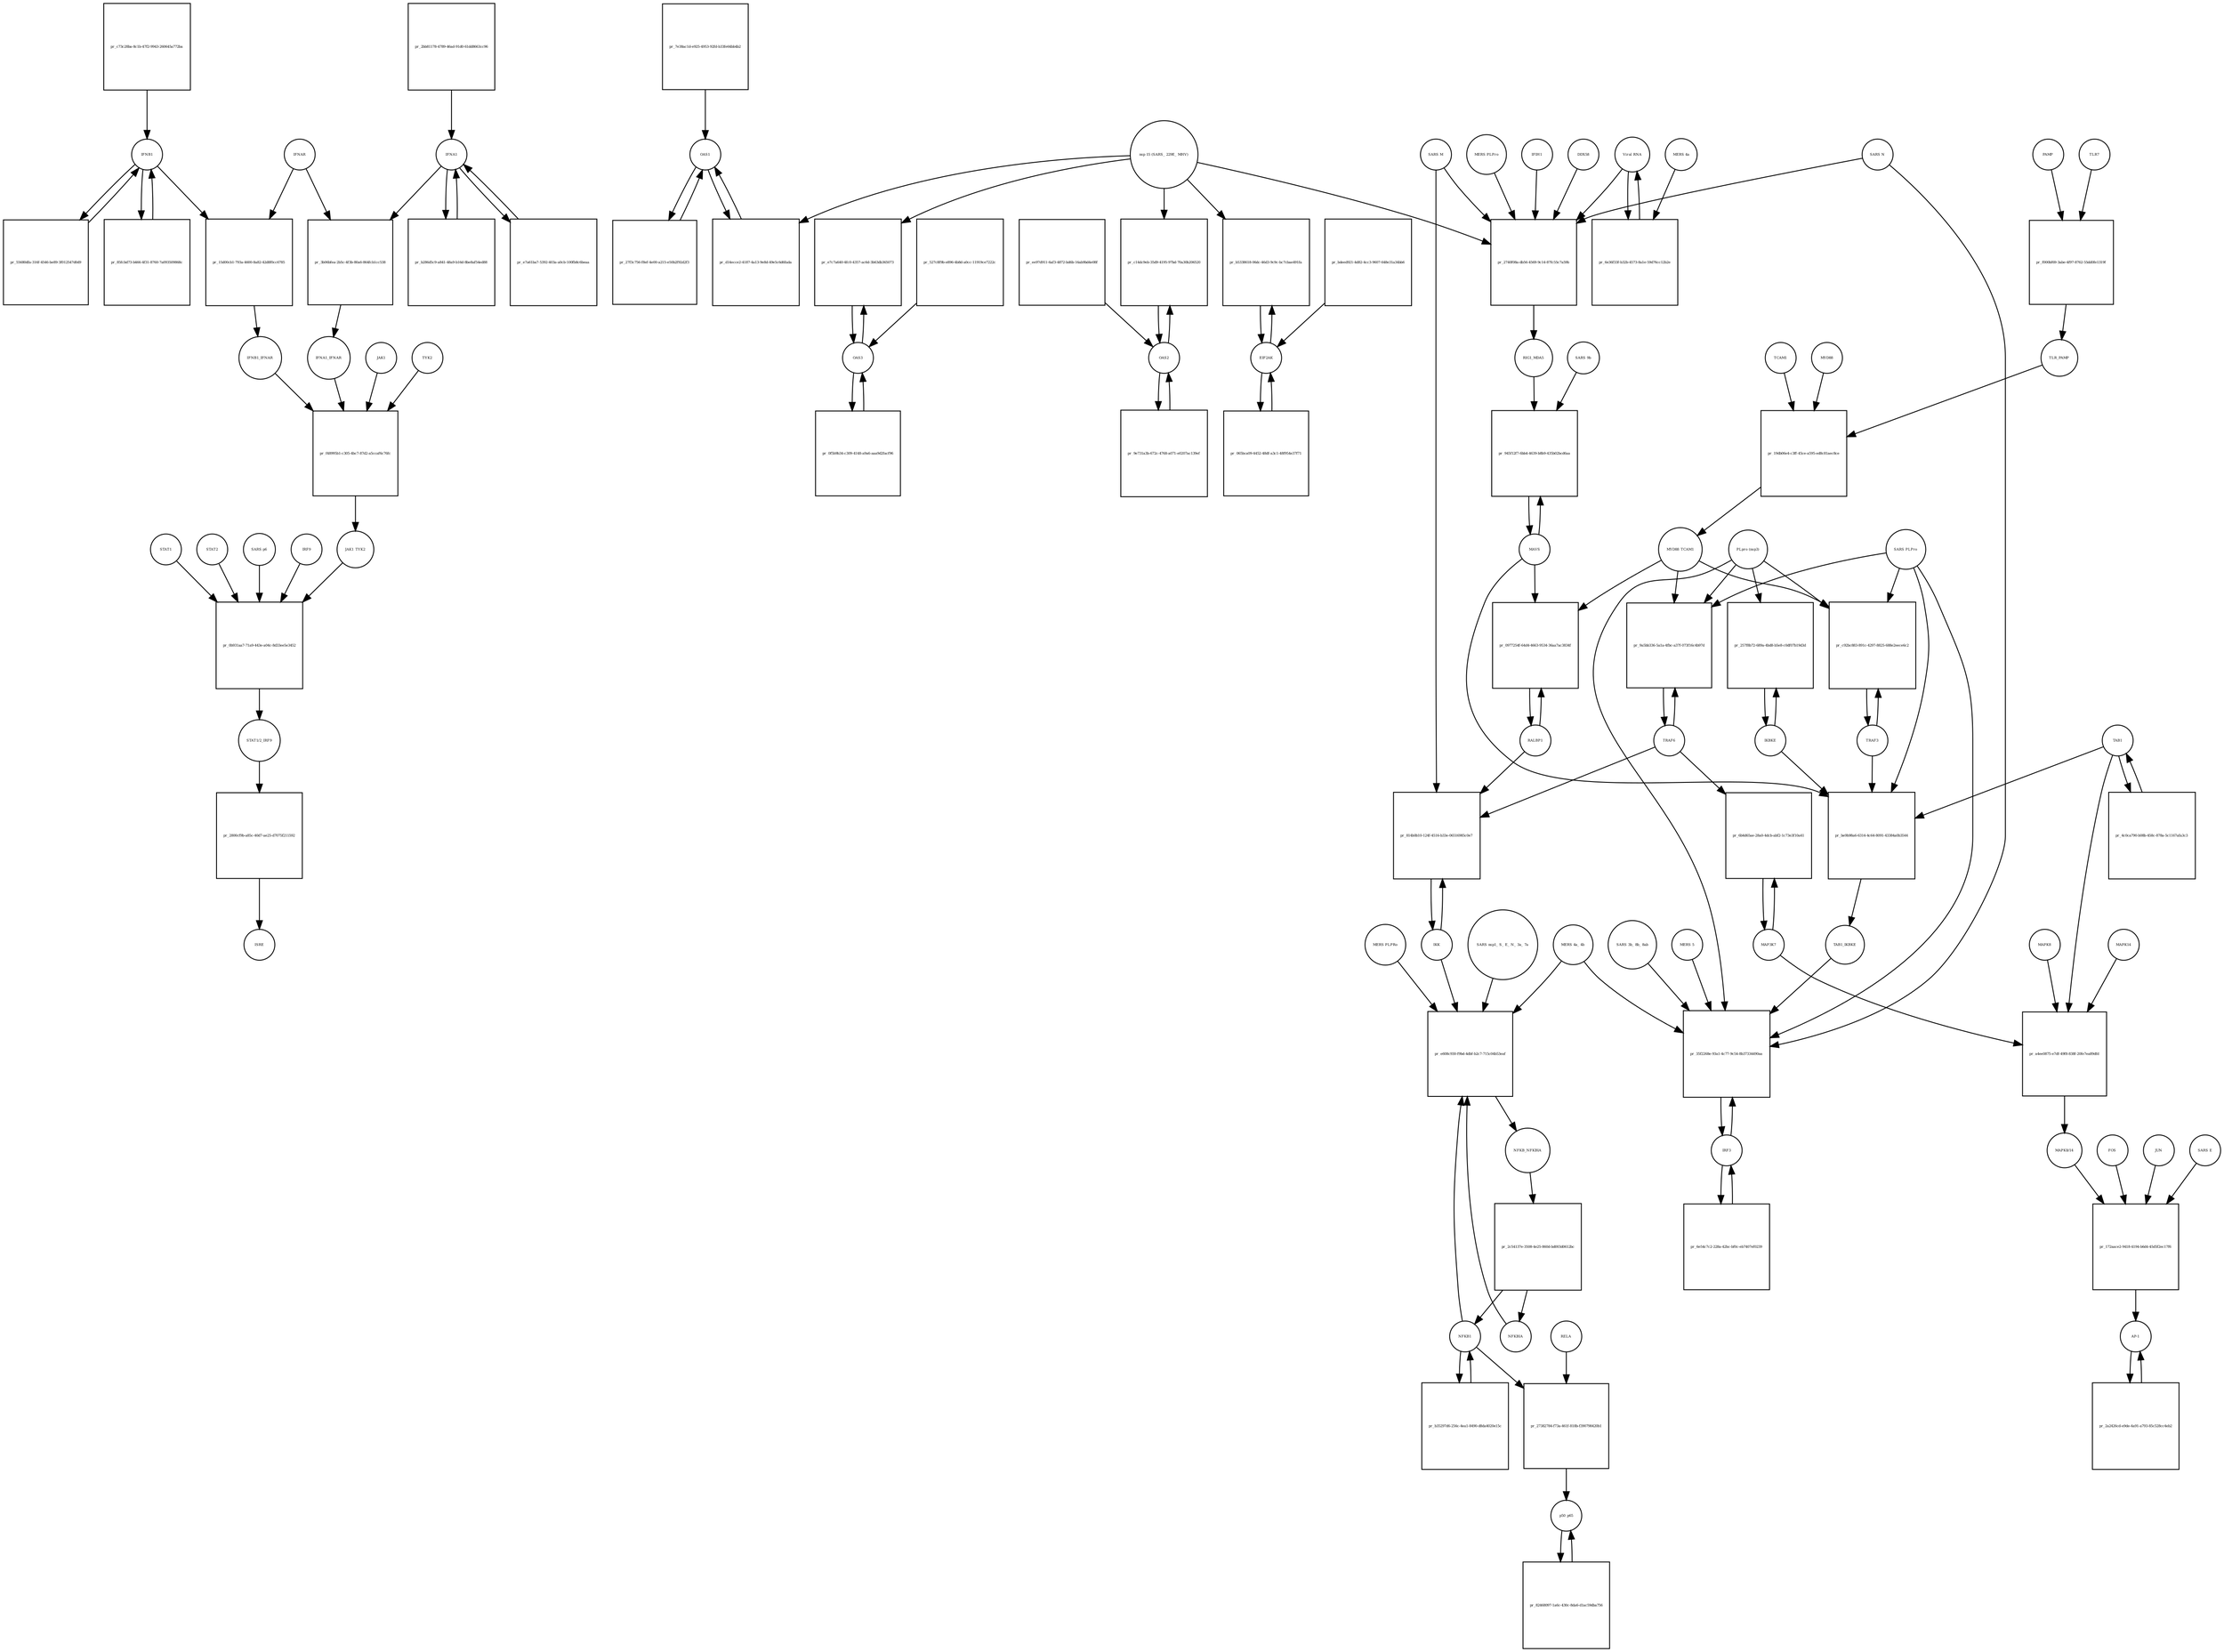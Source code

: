strict digraph  {
IFNA1 [annotation="urn_miriam_pubmed_17911435|urn_miriam_pubmed_24362405", bipartite=0, cls=macromolecule, fontsize=4, label=IFNA1, shape=circle];
"pr_3b06bfea-2b5c-4f3b-80a6-864fcb1cc538" [annotation="", bipartite=1, cls=process, fontsize=4, label="pr_3b06bfea-2b5c-4f3b-80a6-864fcb1cc538", shape=square];
IFNAR [annotation=urn_miriam_pubmed_31226023, bipartite=0, cls=complex, fontsize=4, label=IFNAR, shape=circle];
IFNA1_IFNAR [annotation=urn_miriam_pubmed_31226023, bipartite=0, cls=complex, fontsize=4, label=IFNA1_IFNAR, shape=circle];
IFNB1 [annotation=urn_miriam_pubmed_24362405, bipartite=0, cls=macromolecule, fontsize=4, label=IFNB1, shape=circle];
"pr_15d00cb1-793a-4600-8a82-42d8f0cc6785" [annotation="", bipartite=1, cls=process, fontsize=4, label="pr_15d00cb1-793a-4600-8a82-42d8f0cc6785", shape=square];
IFNB1_IFNAR [annotation=urn_miriam_pubmed_31226023, bipartite=0, cls=complex, fontsize=4, label=IFNB1_IFNAR, shape=circle];
"pr_b286d5c9-a841-48a9-b16d-8be8af54ed88" [annotation="", bipartite=1, cls=process, fontsize=4, label="pr_b286d5c9-a841-48a9-b16d-8be8af54ed88", shape=square];
"pr_55680dfa-316f-4546-be89-3f012547d0d9" [annotation="", bipartite=1, cls=process, fontsize=4, label="pr_55680dfa-316f-4546-be89-3f012547d0d9", shape=square];
"pr_c73c28ba-8c1b-47f2-9943-260645a772ba" [annotation="", bipartite=1, cls=process, fontsize=4, label="pr_c73c28ba-8c1b-47f2-9943-260645a772ba", shape=square];
"pr_85fcbd73-b466-4f31-8760-7a093509868c" [annotation="", bipartite=1, cls=process, fontsize=4, label="pr_85fcbd73-b466-4f31-8760-7a093509868c", shape=square];
"pr_2bb81178-4789-46ad-91d0-61dd8663cc96" [annotation="", bipartite=1, cls=process, fontsize=4, label="pr_2bb81178-4789-46ad-91d0-61dd8663cc96", shape=square];
"pr_e7a61ba7-5392-403a-a0cb-100fb8c6beaa" [annotation="", bipartite=1, cls=process, fontsize=4, label="pr_e7a61ba7-5392-403a-a0cb-100fb8c6beaa", shape=square];
"STAT1/2_IRF9" [annotation=urn_miriam_pubmed_31226023, bipartite=0, cls=complex, fontsize=4, label="STAT1/2_IRF9", shape=circle];
"pr_2800cf9b-a85c-40d7-ae25-d7075f211592" [annotation="", bipartite=1, cls=process, fontsize=4, label="pr_2800cf9b-a85c-40d7-ae25-d7075f211592", shape=square];
ISRE [annotation=urn_miriam_pubmed_31226023, bipartite=0, cls=complex, fontsize=4, label=ISRE, shape=circle];
"pr_7e38ac1d-e925-4953-92fd-b33fe64bb4b2" [annotation="", bipartite=1, cls=process, fontsize=4, label="pr_7e38ac1d-e925-4953-92fd-b33fe64bb4b2", shape=square];
OAS1 [annotation=urn_miriam_pubmed_31226023, bipartite=0, cls=macromolecule, fontsize=4, label=OAS1, shape=circle];
"pr_bdeed921-4d82-4cc3-9607-648e31a34bb6" [annotation="", bipartite=1, cls=process, fontsize=4, label="pr_bdeed921-4d82-4cc3-9607-648e31a34bb6", shape=square];
EIF2AK [annotation=urn_miriam_pubmed_31226023, bipartite=0, cls=macromolecule, fontsize=4, label=EIF2AK, shape=circle];
"pr_27f3c756-f8ef-4e00-a215-e50b2f92d2f3" [annotation="", bipartite=1, cls=process, fontsize=4, label="pr_27f3c756-f8ef-4e00-a215-e50b2f92d2f3", shape=square];
"pr_065bca09-4452-48df-a3c1-48f954e37f71" [annotation="", bipartite=1, cls=process, fontsize=4, label="pr_065bca09-4452-48df-a3c1-48f954e37f71", shape=square];
PAMP [annotation="", bipartite=0, cls="simple chemical", fontsize=4, label=PAMP, shape=circle];
"pr_f000bf69-3abe-4f97-8762-55dd0fe1319f" [annotation="", bipartite=1, cls=process, fontsize=4, label="pr_f000bf69-3abe-4f97-8762-55dd0fe1319f", shape=square];
TLR7 [annotation="", bipartite=0, cls=macromolecule, fontsize=4, label=TLR7, shape=circle];
TLR_PAMP [annotation="", bipartite=0, cls=complex, fontsize=4, label=TLR_PAMP, shape=circle];
TRAF6 [annotation="", bipartite=0, cls=macromolecule, fontsize=4, label=TRAF6, shape=circle];
"pr_9a5bb336-5a1a-4fbc-a37f-073f16c4b97d" [annotation="", bipartite=1, cls=process, fontsize=4, label="pr_9a5bb336-5a1a-4fbc-a37f-073f16c4b97d", shape=square];
MYD88_TCAM1 [annotation="", bipartite=0, cls=complex, fontsize=4, label=MYD88_TCAM1, shape=circle];
"PLpro (nsp3)" [annotation="", bipartite=0, cls=macromolecule, fontsize=4, label="PLpro (nsp3)", shape=circle];
"SARS PLPro" [annotation=urn_miriam_pubmed_31226023, bipartite=0, cls=macromolecule, fontsize=4, label="SARS PLPro", shape=circle];
TAB1 [annotation="", bipartite=0, cls=macromolecule, fontsize=4, label=TAB1, shape=circle];
"pr_4c0ca790-b08b-458c-878a-5c1167afa3c3" [annotation="", bipartite=1, cls=process, fontsize=4, label="pr_4c0ca790-b08b-458c-878a-5c1167afa3c3", shape=square];
MAPK8 [annotation="", bipartite=0, cls=macromolecule, fontsize=4, label=MAPK8, shape=circle];
"pr_a4ee0875-e7df-49f8-838f-20fe7ea89dfd" [annotation="", bipartite=1, cls=process, fontsize=4, label="pr_a4ee0875-e7df-49f8-838f-20fe7ea89dfd", shape=square];
MAPK14 [annotation="", bipartite=0, cls=macromolecule, fontsize=4, label=MAPK14, shape=circle];
"MAPK8/14" [annotation="", bipartite=0, cls=complex, fontsize=4, label="MAPK8/14", shape=circle];
MAP3K7 [annotation="", bipartite=0, cls=macromolecule, fontsize=4, label=MAP3K7, shape=circle];
STAT1 [annotation=urn_miriam_pubmed_31226023, bipartite=0, cls=macromolecule, fontsize=4, label=STAT1, shape=circle];
"pr_0b931aa7-71a9-443e-a04c-8d33ee5e3452" [annotation="", bipartite=1, cls=process, fontsize=4, label="pr_0b931aa7-71a9-443e-a04c-8d33ee5e3452", shape=square];
STAT2 [annotation=urn_miriam_pubmed_31226023, bipartite=0, cls=macromolecule, fontsize=4, label=STAT2, shape=circle];
JAK1_TYK2 [annotation=urn_miriam_pubmed_31226023, bipartite=0, cls=complex, fontsize=4, label=JAK1_TYK2, shape=circle];
"SARS p6" [annotation=urn_miriam_pubmed_31226023, bipartite=0, cls=macromolecule, fontsize=4, label="SARS p6", shape=circle];
IRF9 [annotation=urn_miriam_pubmed_31226023, bipartite=0, cls=macromolecule, fontsize=4, label=IRF9, shape=circle];
JAK1 [annotation=urn_miriam_pubmed_31226023, bipartite=0, cls=macromolecule, fontsize=4, label=JAK1, shape=circle];
"pr_f48995b1-c305-4bc7-87d2-a5ccaf6c76fc" [annotation="", bipartite=1, cls=process, fontsize=4, label="pr_f48995b1-c305-4bc7-87d2-a5ccaf6c76fc", shape=square];
TYK2 [annotation=urn_miriam_pubmed_31226023, bipartite=0, cls=macromolecule, fontsize=4, label=TYK2, shape=circle];
"pr_ee97d911-6af3-4872-bd6b-16ab9bd4e08f" [annotation="", bipartite=1, cls=process, fontsize=4, label="pr_ee97d911-6af3-4872-bd6b-16ab9bd4e08f", shape=square];
OAS2 [annotation=urn_miriam_pubmed_31226023, bipartite=0, cls=macromolecule, fontsize=4, label=OAS2, shape=circle];
"pr_9e731a3b-672c-4768-a071-e0207ac139ef" [annotation="", bipartite=1, cls=process, fontsize=4, label="pr_9e731a3b-672c-4768-a071-e0207ac139ef", shape=square];
"pr_527c8f9b-e896-4b8d-a0cc-11919ce7222c" [annotation="", bipartite=1, cls=process, fontsize=4, label="pr_527c8f9b-e896-4b8d-a0cc-11919ce7222c", shape=square];
OAS3 [annotation=urn_miriam_pubmed_31226023, bipartite=0, cls=macromolecule, fontsize=4, label=OAS3, shape=circle];
"pr_0f5b9b34-c309-4148-a9a6-aaa9d2facf96" [annotation="", bipartite=1, cls=process, fontsize=4, label="pr_0f5b9b34-c309-4148-a9a6-aaa9d2facf96", shape=square];
TRAF3 [annotation="", bipartite=0, cls=macromolecule, fontsize=4, label=TRAF3, shape=circle];
"pr_c92bc883-891c-4297-8825-688e2eece6c2" [annotation="", bipartite=1, cls=process, fontsize=4, label="pr_c92bc883-891c-4297-8825-688e2eece6c2", shape=square];
"pr_6b4d65ae-28a0-4dcb-abf2-1c73e3f10a41" [annotation="", bipartite=1, cls=process, fontsize=4, label="pr_6b4d65ae-28a0-4dcb-abf2-1c73e3f10a41", shape=square];
FOS [annotation="", bipartite=0, cls=macromolecule, fontsize=4, label=FOS, shape=circle];
"pr_172aace2-9418-4194-b6d4-45d5f2ec17f6" [annotation="", bipartite=1, cls=process, fontsize=4, label="pr_172aace2-9418-4194-b6d4-45d5f2ec17f6", shape=square];
JUN [annotation="", bipartite=0, cls=macromolecule, fontsize=4, label=JUN, shape=circle];
"AP-1" [annotation="", bipartite=0, cls=complex, fontsize=4, label="AP-1", shape=circle];
"SARS E" [annotation=urn_miriam_pubmed_31226023, bipartite=0, cls=macromolecule, fontsize=4, label="SARS E", shape=circle];
"pr_2a2426cd-e9de-4a91-a793-85c528cc4eb2" [annotation="", bipartite=1, cls=process, fontsize=4, label="pr_2a2426cd-e9de-4a91-a793-85c528cc4eb2", shape=square];
IKK [annotation="", bipartite=0, cls=complex, fontsize=4, label=IKK, shape=circle];
"pr_814b0b10-124f-4516-b33e-06516985c0e7" [annotation="", bipartite=1, cls=process, fontsize=4, label="pr_814b0b10-124f-4516-b33e-06516985c0e7", shape=square];
RALBP1 [annotation="", bipartite=0, cls=macromolecule, fontsize=4, label=RALBP1, shape=circle];
"SARS M" [annotation=urn_miriam_pubmed_31226023, bipartite=0, cls=macromolecule, fontsize=4, label="SARS M", shape=circle];
NFKB_NFKBIA [annotation="", bipartite=0, cls=complex, fontsize=4, label=NFKB_NFKBIA, shape=circle];
"pr_2c54137e-3508-4e25-860d-bd003d0612bc" [annotation="", bipartite=1, cls=process, fontsize=4, label="pr_2c54137e-3508-4e25-860d-bd003d0612bc", shape=square];
NFKBIA [annotation="", bipartite=0, cls=macromolecule, fontsize=4, label=NFKBIA, shape=circle];
NFKB1 [annotation="", bipartite=0, cls=macromolecule, fontsize=4, label=NFKB1, shape=circle];
"pr_e608c930-f9bd-4dbf-b2c7-715c04b53eaf" [annotation="", bipartite=1, cls=process, fontsize=4, label="pr_e608c930-f9bd-4dbf-b2c7-715c04b53eaf", shape=square];
"SARS nsp1_ S_ E_ N_ 3a_ 7a" [annotation=urn_miriam_pubmed_31226023, bipartite=0, cls=macromolecule, fontsize=4, label="SARS nsp1_ S_ E_ N_ 3a_ 7a", shape=circle];
"MERS 4a_ 4b" [annotation="", bipartite=0, cls=macromolecule, fontsize=4, label="MERS 4a_ 4b", shape=circle];
"MERS PLPRo" [annotation="", bipartite=0, cls=macromolecule, fontsize=4, label="MERS PLPRo", shape=circle];
"pr_b35297d6-256c-4ea1-8490-d8da4020e15c" [annotation="", bipartite=1, cls=process, fontsize=4, label="pr_b35297d6-256c-4ea1-8490-d8da4020e15c", shape=square];
IKBKE [annotation="", bipartite=0, cls=macromolecule, fontsize=4, label=IKBKE, shape=circle];
"pr_257f8b72-689a-4bd8-b5e8-c0df07b19d3d" [annotation="", bipartite=1, cls=process, fontsize=4, label="pr_257f8b72-689a-4bd8-b5e8-c0df07b19d3d", shape=square];
"pr_be9b98a6-6314-4c64-8091-43384a0b3544" [annotation="", bipartite=1, cls=process, fontsize=4, label="pr_be9b98a6-6314-4c64-8091-43384a0b3544", shape=square];
TAB1_IKBKE [annotation="", bipartite=0, cls=complex, fontsize=4, label=TAB1_IKBKE, shape=circle];
MAVS [annotation="", bipartite=0, cls=macromolecule, fontsize=4, label=MAVS, shape=circle];
IRF3 [annotation="", bipartite=0, cls=macromolecule, fontsize=4, label=IRF3, shape=circle];
"pr_35f2268e-93a1-4c77-9c54-8b37334490aa" [annotation="", bipartite=1, cls=process, fontsize=4, label="pr_35f2268e-93a1-4c77-9c54-8b37334490aa", shape=square];
"SARS 3b_ 8b_ 8ab" [annotation=urn_miriam_pubmed_31226023, bipartite=0, cls=macromolecule, fontsize=4, label="SARS 3b_ 8b_ 8ab", shape=circle];
"MERS 5" [annotation="", bipartite=0, cls=macromolecule, fontsize=4, label="MERS 5", shape=circle];
"SARS N" [annotation="", bipartite=0, cls=macromolecule, fontsize=4, label="SARS N", shape=circle];
"pr_6e54c7c2-228a-42bc-bf0c-eb7407ef0239" [annotation="", bipartite=1, cls=process, fontsize=4, label="pr_6e54c7c2-228a-42bc-bf0c-eb7407ef0239", shape=square];
TCAM1 [annotation="", bipartite=0, cls=macromolecule, fontsize=4, label=TCAM1, shape=circle];
"pr_19db06e4-c3ff-45ce-a595-ed8c81aec8ce" [annotation="", bipartite=1, cls=process, fontsize=4, label="pr_19db06e4-c3ff-45ce-a595-ed8c81aec8ce", shape=square];
MYD88 [annotation=urn_miriam_pubmed_31226023, bipartite=0, cls=macromolecule, fontsize=4, label=MYD88, shape=circle];
"pr_0977254f-64d4-4663-9534-36aa7ac3834f" [annotation="", bipartite=1, cls=process, fontsize=4, label="pr_0977254f-64d4-4663-9534-36aa7ac3834f", shape=square];
RELA [annotation="", bipartite=0, cls=macromolecule, fontsize=4, label=RELA, shape=circle];
"pr_27382784-f73a-461f-818b-f390798420b1" [annotation="", bipartite=1, cls=process, fontsize=4, label="pr_27382784-f73a-461f-818b-f390798420b1", shape=square];
p50_p65 [annotation="", bipartite=0, cls=complex, fontsize=4, label=p50_p65, shape=circle];
"pr_82468097-1a6c-430c-8da6-d1ac59dba756" [annotation="", bipartite=1, cls=process, fontsize=4, label="pr_82468097-1a6c-430c-8da6-d1ac59dba756", shape=square];
IFIH1 [annotation="", bipartite=0, cls=macromolecule, fontsize=4, label=IFIH1, shape=circle];
"pr_2740f08a-db56-4569-9c14-87fc55c7a59b" [annotation="", bipartite=1, cls=process, fontsize=4, label="pr_2740f08a-db56-4569-9c14-87fc55c7a59b", shape=square];
DDX58 [annotation="", bipartite=0, cls=macromolecule, fontsize=4, label=DDX58, shape=circle];
RIG1_MDA5 [annotation="", bipartite=0, cls=complex, fontsize=4, label=RIG1_MDA5, shape=circle];
"Viral RNA" [annotation="", bipartite=0, cls="simple chemical", fontsize=4, label="Viral RNA", shape=circle];
"nsp 15 (SARS_ 229E_ MHV)" [annotation=urn_miriam_pubmed_31226023, bipartite=0, cls=macromolecule, fontsize=4, label="nsp 15 (SARS_ 229E_ MHV)", shape=circle];
"MERS PLPro" [annotation="", bipartite=0, cls=macromolecule, fontsize=4, label="MERS PLPro", shape=circle];
"pr_945f12f7-6bb4-4639-b8b9-435b02bcd6aa" [annotation="", bipartite=1, cls=process, fontsize=4, label="pr_945f12f7-6bb4-4639-b8b9-435b02bcd6aa", shape=square];
"SARS 9b" [annotation=urn_miriam_pubmed_31226023, bipartite=0, cls=macromolecule, fontsize=4, label="SARS 9b", shape=circle];
"pr_e7c7a640-4fc0-4357-ac6d-3b63db365073" [annotation="", bipartite=1, cls=process, fontsize=4, label="pr_e7c7a640-4fc0-4357-ac6d-3b63db365073", shape=square];
"pr_c14dc9eb-35d9-4195-97bd-70a30b206520" [annotation="", bipartite=1, cls=process, fontsize=4, label="pr_c14dc9eb-35d9-4195-97bd-70a30b206520", shape=square];
"pr_d14ecce2-4187-4a13-9e8d-49e5c6d6fada" [annotation="", bipartite=1, cls=process, fontsize=4, label="pr_d14ecce2-4187-4a13-9e8d-49e5c6d6fada", shape=square];
"pr_b5338618-06dc-46d3-9c9c-bc7cbae491fa" [annotation="", bipartite=1, cls=process, fontsize=4, label="pr_b5338618-06dc-46d3-9c9c-bc7cbae491fa", shape=square];
"pr_6e36f33f-b32b-4573-8a1e-59d76cc12b2e" [annotation="", bipartite=1, cls=process, fontsize=4, label="pr_6e36f33f-b32b-4573-8a1e-59d76cc12b2e", shape=square];
"MERS 4a" [annotation="", bipartite=0, cls=macromolecule, fontsize=4, label="MERS 4a", shape=circle];
IFNA1 -> "pr_3b06bfea-2b5c-4f3b-80a6-864fcb1cc538"  [annotation="", interaction_type=consumption];
IFNA1 -> "pr_b286d5c9-a841-48a9-b16d-8be8af54ed88"  [annotation="", interaction_type=consumption];
IFNA1 -> "pr_e7a61ba7-5392-403a-a0cb-100fb8c6beaa"  [annotation="", interaction_type=consumption];
"pr_3b06bfea-2b5c-4f3b-80a6-864fcb1cc538" -> IFNA1_IFNAR  [annotation="", interaction_type=production];
IFNAR -> "pr_3b06bfea-2b5c-4f3b-80a6-864fcb1cc538"  [annotation="", interaction_type=consumption];
IFNAR -> "pr_15d00cb1-793a-4600-8a82-42d8f0cc6785"  [annotation="", interaction_type=consumption];
IFNA1_IFNAR -> "pr_f48995b1-c305-4bc7-87d2-a5ccaf6c76fc"  [annotation=urn_miriam_pubmed_31226023, interaction_type=catalysis];
IFNB1 -> "pr_15d00cb1-793a-4600-8a82-42d8f0cc6785"  [annotation="", interaction_type=consumption];
IFNB1 -> "pr_55680dfa-316f-4546-be89-3f012547d0d9"  [annotation="", interaction_type=consumption];
IFNB1 -> "pr_85fcbd73-b466-4f31-8760-7a093509868c"  [annotation="", interaction_type=consumption];
"pr_15d00cb1-793a-4600-8a82-42d8f0cc6785" -> IFNB1_IFNAR  [annotation="", interaction_type=production];
IFNB1_IFNAR -> "pr_f48995b1-c305-4bc7-87d2-a5ccaf6c76fc"  [annotation=urn_miriam_pubmed_31226023, interaction_type=catalysis];
"pr_b286d5c9-a841-48a9-b16d-8be8af54ed88" -> IFNA1  [annotation="", interaction_type=production];
"pr_55680dfa-316f-4546-be89-3f012547d0d9" -> IFNB1  [annotation="", interaction_type=production];
"pr_c73c28ba-8c1b-47f2-9943-260645a772ba" -> IFNB1  [annotation="", interaction_type=production];
"pr_85fcbd73-b466-4f31-8760-7a093509868c" -> IFNB1  [annotation="", interaction_type=production];
"pr_2bb81178-4789-46ad-91d0-61dd8663cc96" -> IFNA1  [annotation="", interaction_type=production];
"pr_e7a61ba7-5392-403a-a0cb-100fb8c6beaa" -> IFNA1  [annotation="", interaction_type=production];
"STAT1/2_IRF9" -> "pr_2800cf9b-a85c-40d7-ae25-d7075f211592"  [annotation="", interaction_type=consumption];
"pr_2800cf9b-a85c-40d7-ae25-d7075f211592" -> ISRE  [annotation="", interaction_type=production];
"pr_7e38ac1d-e925-4953-92fd-b33fe64bb4b2" -> OAS1  [annotation="", interaction_type=production];
OAS1 -> "pr_27f3c756-f8ef-4e00-a215-e50b2f92d2f3"  [annotation="", interaction_type=consumption];
OAS1 -> "pr_d14ecce2-4187-4a13-9e8d-49e5c6d6fada"  [annotation="", interaction_type=consumption];
"pr_bdeed921-4d82-4cc3-9607-648e31a34bb6" -> EIF2AK  [annotation="", interaction_type=production];
EIF2AK -> "pr_065bca09-4452-48df-a3c1-48f954e37f71"  [annotation="", interaction_type=consumption];
EIF2AK -> "pr_b5338618-06dc-46d3-9c9c-bc7cbae491fa"  [annotation="", interaction_type=consumption];
"pr_27f3c756-f8ef-4e00-a215-e50b2f92d2f3" -> OAS1  [annotation="", interaction_type=production];
"pr_065bca09-4452-48df-a3c1-48f954e37f71" -> EIF2AK  [annotation="", interaction_type=production];
PAMP -> "pr_f000bf69-3abe-4f97-8762-55dd0fe1319f"  [annotation="", interaction_type=consumption];
"pr_f000bf69-3abe-4f97-8762-55dd0fe1319f" -> TLR_PAMP  [annotation="", interaction_type=production];
TLR7 -> "pr_f000bf69-3abe-4f97-8762-55dd0fe1319f"  [annotation="", interaction_type=consumption];
TLR_PAMP -> "pr_19db06e4-c3ff-45ce-a595-ed8c81aec8ce"  [annotation="", interaction_type=catalysis];
TRAF6 -> "pr_9a5bb336-5a1a-4fbc-a37f-073f16c4b97d"  [annotation="", interaction_type=consumption];
TRAF6 -> "pr_6b4d65ae-28a0-4dcb-abf2-1c73e3f10a41"  [annotation="", interaction_type=catalysis];
TRAF6 -> "pr_814b0b10-124f-4516-b33e-06516985c0e7"  [annotation="", interaction_type=catalysis];
"pr_9a5bb336-5a1a-4fbc-a37f-073f16c4b97d" -> TRAF6  [annotation="", interaction_type=production];
MYD88_TCAM1 -> "pr_9a5bb336-5a1a-4fbc-a37f-073f16c4b97d"  [annotation=urn_miriam_pubmed_31226023, interaction_type=catalysis];
MYD88_TCAM1 -> "pr_c92bc883-891c-4297-8825-688e2eece6c2"  [annotation="", interaction_type=catalysis];
MYD88_TCAM1 -> "pr_0977254f-64d4-4663-9534-36aa7ac3834f"  [annotation="", interaction_type=catalysis];
"PLpro (nsp3)" -> "pr_9a5bb336-5a1a-4fbc-a37f-073f16c4b97d"  [annotation=urn_miriam_pubmed_31226023, interaction_type=inhibition];
"PLpro (nsp3)" -> "pr_c92bc883-891c-4297-8825-688e2eece6c2"  [annotation="", interaction_type=inhibition];
"PLpro (nsp3)" -> "pr_257f8b72-689a-4bd8-b5e8-c0df07b19d3d"  [annotation="", interaction_type=inhibition];
"PLpro (nsp3)" -> "pr_35f2268e-93a1-4c77-9c54-8b37334490aa"  [annotation="", interaction_type=inhibition];
"SARS PLPro" -> "pr_9a5bb336-5a1a-4fbc-a37f-073f16c4b97d"  [annotation=urn_miriam_pubmed_31226023, interaction_type=inhibition];
"SARS PLPro" -> "pr_c92bc883-891c-4297-8825-688e2eece6c2"  [annotation="", interaction_type=inhibition];
"SARS PLPro" -> "pr_be9b98a6-6314-4c64-8091-43384a0b3544"  [annotation="", interaction_type=inhibition];
"SARS PLPro" -> "pr_35f2268e-93a1-4c77-9c54-8b37334490aa"  [annotation="", interaction_type=inhibition];
TAB1 -> "pr_4c0ca790-b08b-458c-878a-5c1167afa3c3"  [annotation="", interaction_type=consumption];
TAB1 -> "pr_a4ee0875-e7df-49f8-838f-20fe7ea89dfd"  [annotation="", interaction_type=catalysis];
TAB1 -> "pr_be9b98a6-6314-4c64-8091-43384a0b3544"  [annotation="", interaction_type=consumption];
"pr_4c0ca790-b08b-458c-878a-5c1167afa3c3" -> TAB1  [annotation="", interaction_type=production];
MAPK8 -> "pr_a4ee0875-e7df-49f8-838f-20fe7ea89dfd"  [annotation="", interaction_type=consumption];
"pr_a4ee0875-e7df-49f8-838f-20fe7ea89dfd" -> "MAPK8/14"  [annotation="", interaction_type=production];
MAPK14 -> "pr_a4ee0875-e7df-49f8-838f-20fe7ea89dfd"  [annotation="", interaction_type=consumption];
"MAPK8/14" -> "pr_172aace2-9418-4194-b6d4-45d5f2ec17f6"  [annotation="", interaction_type=catalysis];
MAP3K7 -> "pr_a4ee0875-e7df-49f8-838f-20fe7ea89dfd"  [annotation="", interaction_type=catalysis];
MAP3K7 -> "pr_6b4d65ae-28a0-4dcb-abf2-1c73e3f10a41"  [annotation="", interaction_type=consumption];
STAT1 -> "pr_0b931aa7-71a9-443e-a04c-8d33ee5e3452"  [annotation="", interaction_type=consumption];
"pr_0b931aa7-71a9-443e-a04c-8d33ee5e3452" -> "STAT1/2_IRF9"  [annotation="", interaction_type=production];
STAT2 -> "pr_0b931aa7-71a9-443e-a04c-8d33ee5e3452"  [annotation="", interaction_type=consumption];
JAK1_TYK2 -> "pr_0b931aa7-71a9-443e-a04c-8d33ee5e3452"  [annotation=urn_miriam_pubmed_31226023, interaction_type=catalysis];
"SARS p6" -> "pr_0b931aa7-71a9-443e-a04c-8d33ee5e3452"  [annotation=urn_miriam_pubmed_31226023, interaction_type=inhibition];
IRF9 -> "pr_0b931aa7-71a9-443e-a04c-8d33ee5e3452"  [annotation="", interaction_type=consumption];
JAK1 -> "pr_f48995b1-c305-4bc7-87d2-a5ccaf6c76fc"  [annotation="", interaction_type=consumption];
"pr_f48995b1-c305-4bc7-87d2-a5ccaf6c76fc" -> JAK1_TYK2  [annotation="", interaction_type=production];
TYK2 -> "pr_f48995b1-c305-4bc7-87d2-a5ccaf6c76fc"  [annotation="", interaction_type=consumption];
"pr_ee97d911-6af3-4872-bd6b-16ab9bd4e08f" -> OAS2  [annotation="", interaction_type=production];
OAS2 -> "pr_9e731a3b-672c-4768-a071-e0207ac139ef"  [annotation="", interaction_type=consumption];
OAS2 -> "pr_c14dc9eb-35d9-4195-97bd-70a30b206520"  [annotation="", interaction_type=consumption];
"pr_9e731a3b-672c-4768-a071-e0207ac139ef" -> OAS2  [annotation="", interaction_type=production];
"pr_527c8f9b-e896-4b8d-a0cc-11919ce7222c" -> OAS3  [annotation="", interaction_type=production];
OAS3 -> "pr_0f5b9b34-c309-4148-a9a6-aaa9d2facf96"  [annotation="", interaction_type=consumption];
OAS3 -> "pr_e7c7a640-4fc0-4357-ac6d-3b63db365073"  [annotation="", interaction_type=consumption];
"pr_0f5b9b34-c309-4148-a9a6-aaa9d2facf96" -> OAS3  [annotation="", interaction_type=production];
TRAF3 -> "pr_c92bc883-891c-4297-8825-688e2eece6c2"  [annotation="", interaction_type=consumption];
TRAF3 -> "pr_be9b98a6-6314-4c64-8091-43384a0b3544"  [annotation="", interaction_type=catalysis];
"pr_c92bc883-891c-4297-8825-688e2eece6c2" -> TRAF3  [annotation="", interaction_type=production];
"pr_6b4d65ae-28a0-4dcb-abf2-1c73e3f10a41" -> MAP3K7  [annotation="", interaction_type=production];
FOS -> "pr_172aace2-9418-4194-b6d4-45d5f2ec17f6"  [annotation="", interaction_type=consumption];
"pr_172aace2-9418-4194-b6d4-45d5f2ec17f6" -> "AP-1"  [annotation="", interaction_type=production];
JUN -> "pr_172aace2-9418-4194-b6d4-45d5f2ec17f6"  [annotation="", interaction_type=consumption];
"AP-1" -> "pr_2a2426cd-e9de-4a91-a793-85c528cc4eb2"  [annotation="", interaction_type=consumption];
"SARS E" -> "pr_172aace2-9418-4194-b6d4-45d5f2ec17f6"  [annotation="", interaction_type=catalysis];
"pr_2a2426cd-e9de-4a91-a793-85c528cc4eb2" -> "AP-1"  [annotation="", interaction_type=production];
IKK -> "pr_814b0b10-124f-4516-b33e-06516985c0e7"  [annotation="", interaction_type=consumption];
IKK -> "pr_e608c930-f9bd-4dbf-b2c7-715c04b53eaf"  [annotation="", interaction_type=inhibition];
"pr_814b0b10-124f-4516-b33e-06516985c0e7" -> IKK  [annotation="", interaction_type=production];
RALBP1 -> "pr_814b0b10-124f-4516-b33e-06516985c0e7"  [annotation="", interaction_type=catalysis];
RALBP1 -> "pr_0977254f-64d4-4663-9534-36aa7ac3834f"  [annotation="", interaction_type=consumption];
"SARS M" -> "pr_814b0b10-124f-4516-b33e-06516985c0e7"  [annotation="", interaction_type=inhibition];
"SARS M" -> "pr_2740f08a-db56-4569-9c14-87fc55c7a59b"  [annotation="", interaction_type=inhibition];
NFKB_NFKBIA -> "pr_2c54137e-3508-4e25-860d-bd003d0612bc"  [annotation="", interaction_type=consumption];
"pr_2c54137e-3508-4e25-860d-bd003d0612bc" -> NFKBIA  [annotation="", interaction_type=production];
"pr_2c54137e-3508-4e25-860d-bd003d0612bc" -> NFKB1  [annotation="", interaction_type=production];
NFKBIA -> "pr_e608c930-f9bd-4dbf-b2c7-715c04b53eaf"  [annotation="", interaction_type=consumption];
NFKB1 -> "pr_e608c930-f9bd-4dbf-b2c7-715c04b53eaf"  [annotation="", interaction_type=consumption];
NFKB1 -> "pr_b35297d6-256c-4ea1-8490-d8da4020e15c"  [annotation="", interaction_type=consumption];
NFKB1 -> "pr_27382784-f73a-461f-818b-f390798420b1"  [annotation="", interaction_type=consumption];
"pr_e608c930-f9bd-4dbf-b2c7-715c04b53eaf" -> NFKB_NFKBIA  [annotation="", interaction_type=production];
"SARS nsp1_ S_ E_ N_ 3a_ 7a" -> "pr_e608c930-f9bd-4dbf-b2c7-715c04b53eaf"  [annotation="", interaction_type=catalysis];
"MERS 4a_ 4b" -> "pr_e608c930-f9bd-4dbf-b2c7-715c04b53eaf"  [annotation="", interaction_type=inhibition];
"MERS 4a_ 4b" -> "pr_35f2268e-93a1-4c77-9c54-8b37334490aa"  [annotation="", interaction_type=inhibition];
"MERS PLPRo" -> "pr_e608c930-f9bd-4dbf-b2c7-715c04b53eaf"  [annotation="", interaction_type=inhibition];
"pr_b35297d6-256c-4ea1-8490-d8da4020e15c" -> NFKB1  [annotation="", interaction_type=production];
IKBKE -> "pr_257f8b72-689a-4bd8-b5e8-c0df07b19d3d"  [annotation="", interaction_type=consumption];
IKBKE -> "pr_be9b98a6-6314-4c64-8091-43384a0b3544"  [annotation="", interaction_type=consumption];
"pr_257f8b72-689a-4bd8-b5e8-c0df07b19d3d" -> IKBKE  [annotation="", interaction_type=production];
"pr_be9b98a6-6314-4c64-8091-43384a0b3544" -> TAB1_IKBKE  [annotation="", interaction_type=production];
TAB1_IKBKE -> "pr_35f2268e-93a1-4c77-9c54-8b37334490aa"  [annotation="", interaction_type=catalysis];
MAVS -> "pr_be9b98a6-6314-4c64-8091-43384a0b3544"  [annotation="", interaction_type=catalysis];
MAVS -> "pr_0977254f-64d4-4663-9534-36aa7ac3834f"  [annotation="", interaction_type=catalysis];
MAVS -> "pr_945f12f7-6bb4-4639-b8b9-435b02bcd6aa"  [annotation="", interaction_type=consumption];
IRF3 -> "pr_35f2268e-93a1-4c77-9c54-8b37334490aa"  [annotation="", interaction_type=consumption];
IRF3 -> "pr_6e54c7c2-228a-42bc-bf0c-eb7407ef0239"  [annotation="", interaction_type=consumption];
"pr_35f2268e-93a1-4c77-9c54-8b37334490aa" -> IRF3  [annotation="", interaction_type=production];
"SARS 3b_ 8b_ 8ab" -> "pr_35f2268e-93a1-4c77-9c54-8b37334490aa"  [annotation="", interaction_type=inhibition];
"MERS 5" -> "pr_35f2268e-93a1-4c77-9c54-8b37334490aa"  [annotation="", interaction_type=inhibition];
"SARS N" -> "pr_35f2268e-93a1-4c77-9c54-8b37334490aa"  [annotation="", interaction_type=inhibition];
"SARS N" -> "pr_2740f08a-db56-4569-9c14-87fc55c7a59b"  [annotation="", interaction_type=inhibition];
"pr_6e54c7c2-228a-42bc-bf0c-eb7407ef0239" -> IRF3  [annotation="", interaction_type=production];
TCAM1 -> "pr_19db06e4-c3ff-45ce-a595-ed8c81aec8ce"  [annotation="", interaction_type=consumption];
"pr_19db06e4-c3ff-45ce-a595-ed8c81aec8ce" -> MYD88_TCAM1  [annotation="", interaction_type=production];
MYD88 -> "pr_19db06e4-c3ff-45ce-a595-ed8c81aec8ce"  [annotation="", interaction_type=consumption];
"pr_0977254f-64d4-4663-9534-36aa7ac3834f" -> RALBP1  [annotation="", interaction_type=production];
RELA -> "pr_27382784-f73a-461f-818b-f390798420b1"  [annotation="", interaction_type=consumption];
"pr_27382784-f73a-461f-818b-f390798420b1" -> p50_p65  [annotation="", interaction_type=production];
p50_p65 -> "pr_82468097-1a6c-430c-8da6-d1ac59dba756"  [annotation="", interaction_type=consumption];
"pr_82468097-1a6c-430c-8da6-d1ac59dba756" -> p50_p65  [annotation="", interaction_type=production];
IFIH1 -> "pr_2740f08a-db56-4569-9c14-87fc55c7a59b"  [annotation="", interaction_type=consumption];
"pr_2740f08a-db56-4569-9c14-87fc55c7a59b" -> RIG1_MDA5  [annotation="", interaction_type=production];
DDX58 -> "pr_2740f08a-db56-4569-9c14-87fc55c7a59b"  [annotation="", interaction_type=consumption];
RIG1_MDA5 -> "pr_945f12f7-6bb4-4639-b8b9-435b02bcd6aa"  [annotation="", interaction_type=catalysis];
"Viral RNA" -> "pr_2740f08a-db56-4569-9c14-87fc55c7a59b"  [annotation="", interaction_type=catalysis];
"Viral RNA" -> "pr_6e36f33f-b32b-4573-8a1e-59d76cc12b2e"  [annotation="", interaction_type=consumption];
"nsp 15 (SARS_ 229E_ MHV)" -> "pr_2740f08a-db56-4569-9c14-87fc55c7a59b"  [annotation="", interaction_type=inhibition];
"nsp 15 (SARS_ 229E_ MHV)" -> "pr_e7c7a640-4fc0-4357-ac6d-3b63db365073"  [annotation="", interaction_type=inhibition];
"nsp 15 (SARS_ 229E_ MHV)" -> "pr_c14dc9eb-35d9-4195-97bd-70a30b206520"  [annotation="", interaction_type=inhibition];
"nsp 15 (SARS_ 229E_ MHV)" -> "pr_d14ecce2-4187-4a13-9e8d-49e5c6d6fada"  [annotation="", interaction_type=inhibition];
"nsp 15 (SARS_ 229E_ MHV)" -> "pr_b5338618-06dc-46d3-9c9c-bc7cbae491fa"  [annotation="", interaction_type=inhibition];
"MERS PLPro" -> "pr_2740f08a-db56-4569-9c14-87fc55c7a59b"  [annotation="", interaction_type=inhibition];
"pr_945f12f7-6bb4-4639-b8b9-435b02bcd6aa" -> MAVS  [annotation="", interaction_type=production];
"SARS 9b" -> "pr_945f12f7-6bb4-4639-b8b9-435b02bcd6aa"  [annotation="", interaction_type=inhibition];
"pr_e7c7a640-4fc0-4357-ac6d-3b63db365073" -> OAS3  [annotation="", interaction_type=production];
"pr_c14dc9eb-35d9-4195-97bd-70a30b206520" -> OAS2  [annotation="", interaction_type=production];
"pr_d14ecce2-4187-4a13-9e8d-49e5c6d6fada" -> OAS1  [annotation="", interaction_type=production];
"pr_b5338618-06dc-46d3-9c9c-bc7cbae491fa" -> EIF2AK  [annotation="", interaction_type=production];
"pr_6e36f33f-b32b-4573-8a1e-59d76cc12b2e" -> "Viral RNA"  [annotation="", interaction_type=production];
"MERS 4a" -> "pr_6e36f33f-b32b-4573-8a1e-59d76cc12b2e"  [annotation="", interaction_type=inhibition];
}
